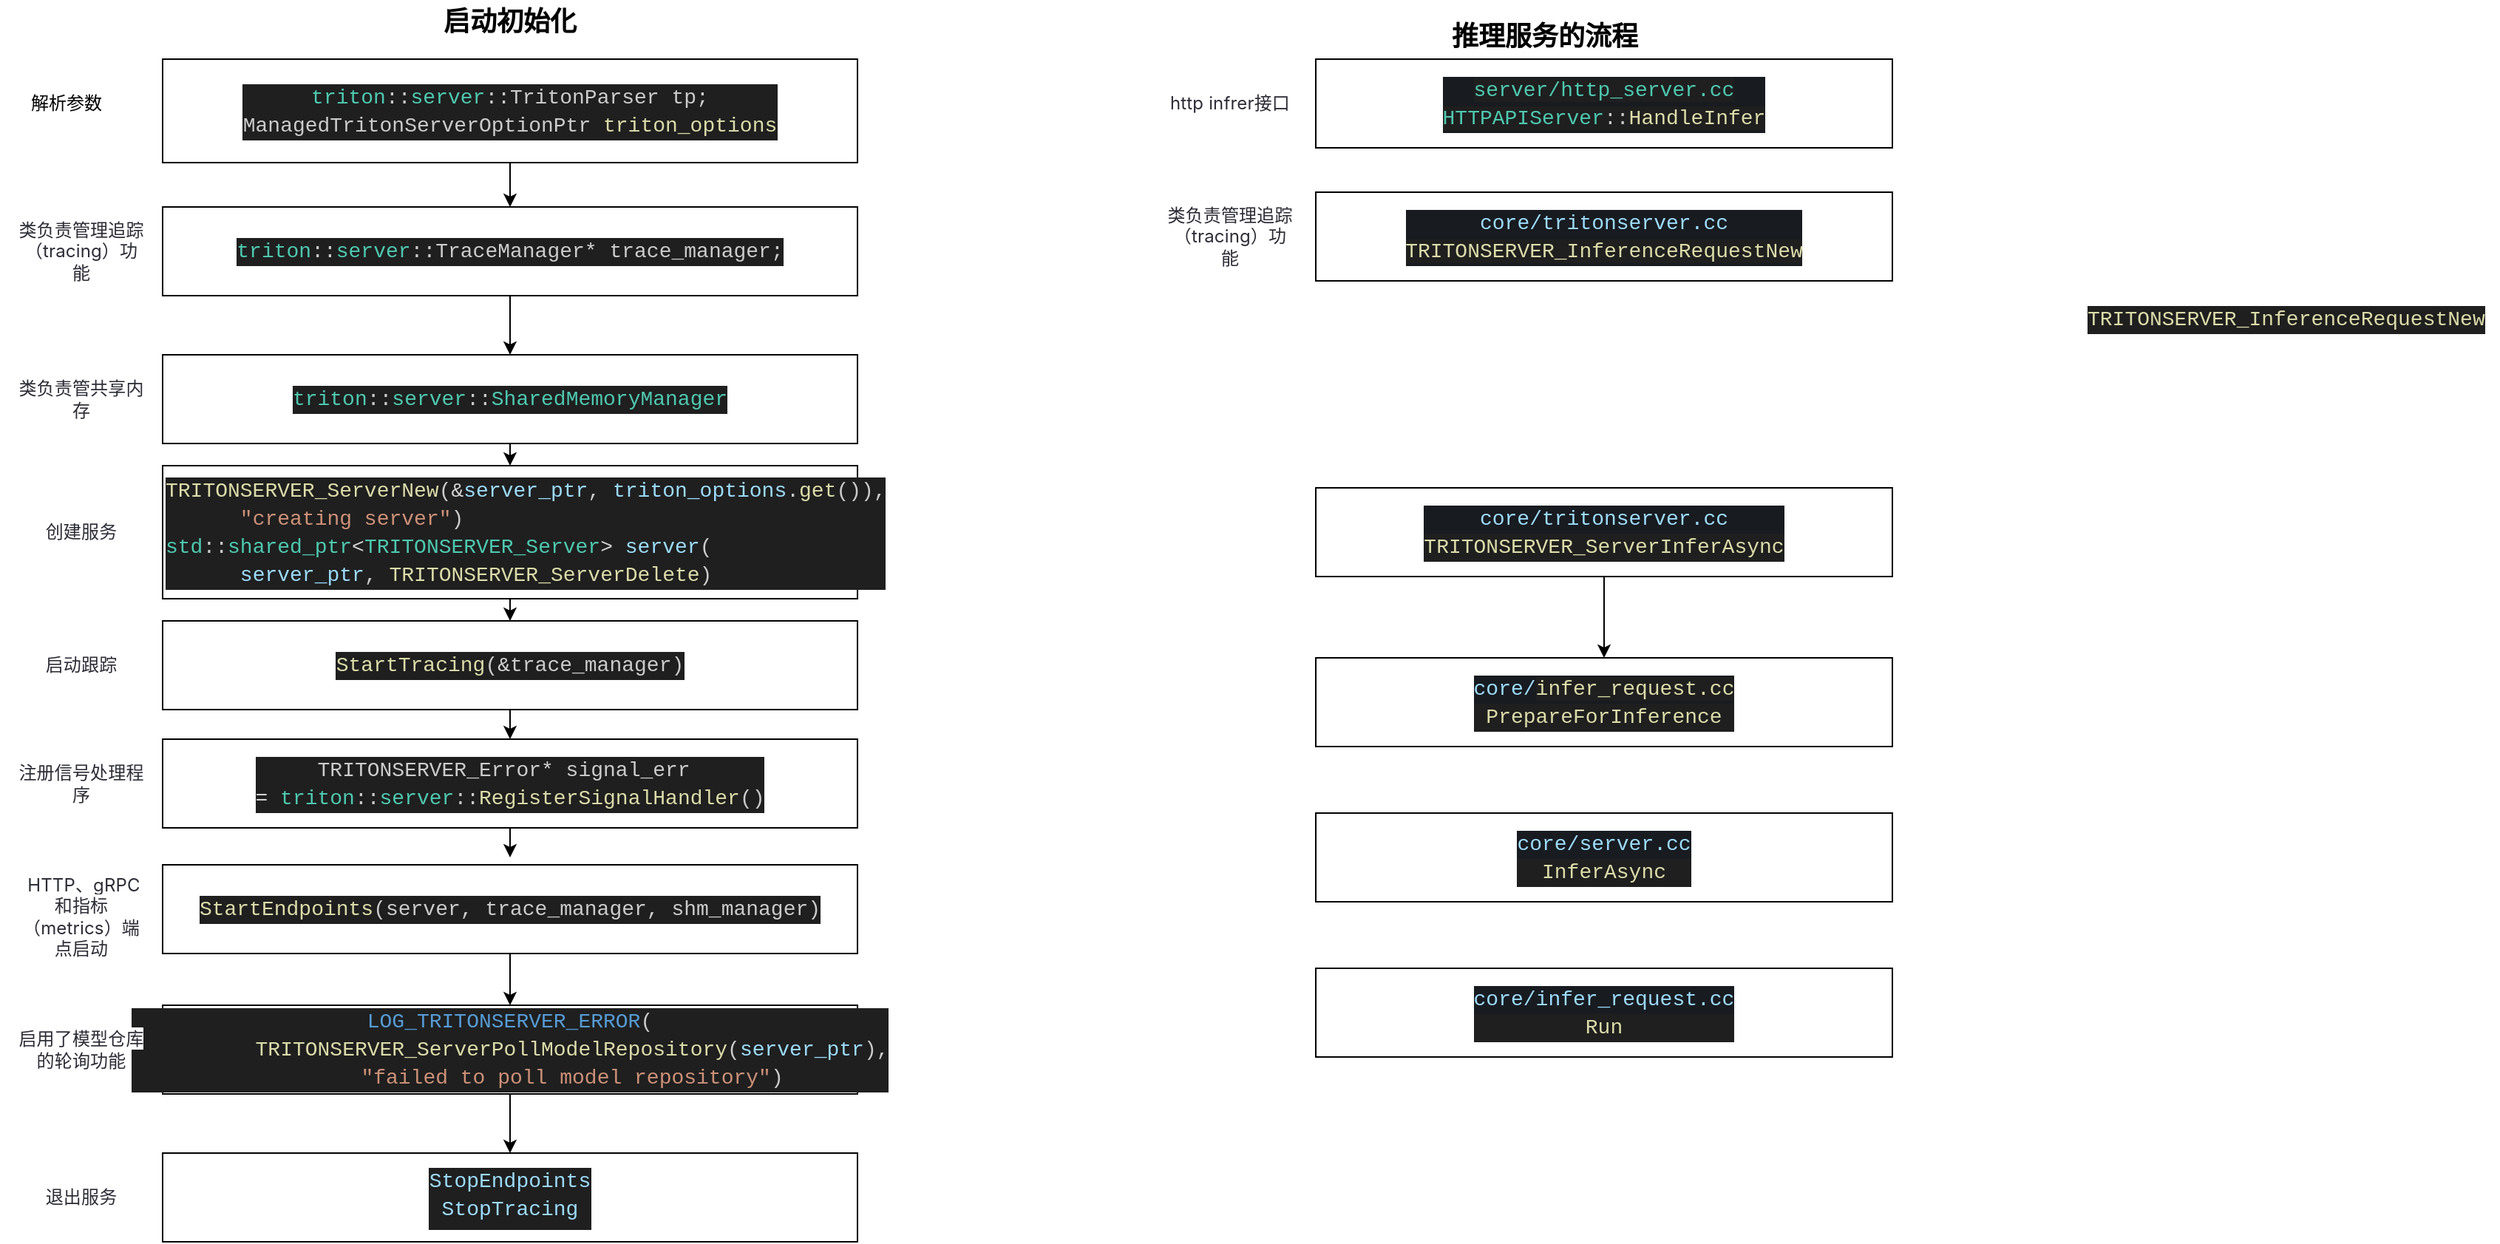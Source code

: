<mxfile version="26.0.4">
  <diagram name="第 1 页" id="kXPy8UkUp3mzWKm8MjfQ">
    <mxGraphModel dx="1434" dy="772" grid="1" gridSize="10" guides="1" tooltips="1" connect="1" arrows="1" fold="1" page="1" pageScale="1" pageWidth="827" pageHeight="1169" math="0" shadow="0">
      <root>
        <mxCell id="0" />
        <mxCell id="1" parent="0" />
        <mxCell id="fB2k_9zROjcW_b2BIm2G-21" style="edgeStyle=orthogonalEdgeStyle;rounded=0;orthogonalLoop=1;jettySize=auto;html=1;exitX=0.5;exitY=1;exitDx=0;exitDy=0;entryX=0.5;entryY=0;entryDx=0;entryDy=0;" parent="1" source="fB2k_9zROjcW_b2BIm2G-2" target="fB2k_9zROjcW_b2BIm2G-5" edge="1">
          <mxGeometry relative="1" as="geometry" />
        </mxCell>
        <mxCell id="fB2k_9zROjcW_b2BIm2G-2" value="&lt;div style=&quot;color: rgb(204, 204, 204); background-color: rgb(31, 31, 31); font-family: Consolas, &amp;quot;Courier New&amp;quot;, monospace; font-size: 14px; line-height: 19px; white-space: pre;&quot;&gt;&lt;span style=&quot;color: rgb(78, 201, 176);&quot;&gt;triton&lt;/span&gt;::&lt;span style=&quot;color: rgb(78, 201, 176);&quot;&gt;server&lt;/span&gt;::TritonParser tp;&lt;/div&gt;&lt;div style=&quot;color: rgb(204, 204, 204); background-color: rgb(31, 31, 31); font-family: Consolas, &amp;quot;Courier New&amp;quot;, monospace; font-size: 14px; line-height: 19px; white-space: pre;&quot;&gt;&lt;span style=&quot;background-color: light-dark(rgb(31, 31, 31), rgb(210, 210, 210)); color: light-dark(rgb(204, 204, 204), rgb(62, 62, 62));&quot;&gt;ManagedTritonServerOptionPtr &lt;/span&gt;&lt;span style=&quot;color: light-dark(rgb(220, 220, 170), rgb(54, 54, 11)); background-color: light-dark(rgb(31, 31, 31), rgb(210, 210, 210));&quot;&gt;triton_options&lt;/span&gt;&lt;/div&gt;" style="rounded=0;whiteSpace=wrap;html=1;" parent="1" vertex="1">
          <mxGeometry x="150" y="110" width="470" height="70" as="geometry" />
        </mxCell>
        <mxCell id="fB2k_9zROjcW_b2BIm2G-3" value="&lt;b&gt;&lt;font style=&quot;font-size: 18px;&quot;&gt;启动初始化&lt;/font&gt;&lt;/b&gt;" style="text;strokeColor=none;align=center;fillColor=none;html=1;verticalAlign=middle;whiteSpace=wrap;rounded=0;" parent="1" vertex="1">
          <mxGeometry x="335" y="70" width="100" height="30" as="geometry" />
        </mxCell>
        <mxCell id="fB2k_9zROjcW_b2BIm2G-4" value="解析参数" style="text;strokeColor=none;align=center;fillColor=none;html=1;verticalAlign=middle;whiteSpace=wrap;rounded=0;" parent="1" vertex="1">
          <mxGeometry x="40" y="125" width="90" height="30" as="geometry" />
        </mxCell>
        <mxCell id="fB2k_9zROjcW_b2BIm2G-22" style="edgeStyle=orthogonalEdgeStyle;rounded=0;orthogonalLoop=1;jettySize=auto;html=1;exitX=0.5;exitY=1;exitDx=0;exitDy=0;entryX=0.5;entryY=0;entryDx=0;entryDy=0;" parent="1" source="fB2k_9zROjcW_b2BIm2G-5" target="fB2k_9zROjcW_b2BIm2G-7" edge="1">
          <mxGeometry relative="1" as="geometry" />
        </mxCell>
        <mxCell id="fB2k_9zROjcW_b2BIm2G-5" value="&lt;div style=&quot;color: rgb(204, 204, 204); background-color: rgb(31, 31, 31); font-family: Consolas, &amp;quot;Courier New&amp;quot;, monospace; font-size: 14px; line-height: 19px; white-space: pre;&quot;&gt;&lt;div style=&quot;line-height: 19px;&quot;&gt;&lt;span style=&quot;color: #4ec9b0;&quot;&gt;triton&lt;/span&gt;::&lt;span style=&quot;color: #4ec9b0;&quot;&gt;server&lt;/span&gt;::TraceManager&lt;span style=&quot;color: #d4d4d4;&quot;&gt;*&lt;/span&gt; trace_manager;&lt;/div&gt;&lt;/div&gt;" style="rounded=0;whiteSpace=wrap;html=1;" parent="1" vertex="1">
          <mxGeometry x="150" y="210" width="470" height="60" as="geometry" />
        </mxCell>
        <mxCell id="fB2k_9zROjcW_b2BIm2G-6" value="&lt;span style=&quot;color: rgb(44, 44, 54); font-family: -apple-system, BlinkMacSystemFont, &amp;quot;Segoe UI&amp;quot;, &amp;quot;Noto Sans&amp;quot;, Helvetica, Arial, sans-serif, &amp;quot;Apple Color Emoji&amp;quot;, &amp;quot;Segoe UI Emoji&amp;quot;; letter-spacing: 0.08px; text-align: start; white-space-collapse: preserve; background-color: rgb(255, 255, 255);&quot;&gt;&lt;font style=&quot;font-size: 12px;&quot;&gt;类负责管理追踪（tracing）功能&lt;/font&gt;&lt;/span&gt;" style="text;strokeColor=none;align=center;fillColor=none;html=1;verticalAlign=middle;whiteSpace=wrap;rounded=0;" parent="1" vertex="1">
          <mxGeometry x="50" y="225" width="90" height="30" as="geometry" />
        </mxCell>
        <mxCell id="fB2k_9zROjcW_b2BIm2G-23" style="edgeStyle=orthogonalEdgeStyle;rounded=0;orthogonalLoop=1;jettySize=auto;html=1;exitX=0.5;exitY=1;exitDx=0;exitDy=0;entryX=0.5;entryY=0;entryDx=0;entryDy=0;" parent="1" source="fB2k_9zROjcW_b2BIm2G-7" target="fB2k_9zROjcW_b2BIm2G-9" edge="1">
          <mxGeometry relative="1" as="geometry" />
        </mxCell>
        <mxCell id="fB2k_9zROjcW_b2BIm2G-7" value="&lt;div style=&quot;color: rgb(204, 204, 204); background-color: rgb(31, 31, 31); font-family: Consolas, &amp;quot;Courier New&amp;quot;, monospace; font-size: 14px; line-height: 19px; white-space: pre;&quot;&gt;&lt;div style=&quot;line-height: 19px;&quot;&gt;&lt;div style=&quot;line-height: 19px;&quot;&gt;&lt;span style=&quot;color: #4ec9b0;&quot;&gt;triton&lt;/span&gt;::&lt;span style=&quot;color: #4ec9b0;&quot;&gt;server&lt;/span&gt;::&lt;span style=&quot;color: #4ec9b0;&quot;&gt;SharedMemoryManager&lt;/span&gt;&lt;/div&gt;&lt;/div&gt;&lt;/div&gt;" style="rounded=0;whiteSpace=wrap;html=1;" parent="1" vertex="1">
          <mxGeometry x="150" y="310" width="470" height="60" as="geometry" />
        </mxCell>
        <mxCell id="fB2k_9zROjcW_b2BIm2G-8" value="&lt;span style=&quot;color: rgb(44, 44, 54); font-family: -apple-system, BlinkMacSystemFont, &amp;quot;Segoe UI&amp;quot;, &amp;quot;Noto Sans&amp;quot;, Helvetica, Arial, sans-serif, &amp;quot;Apple Color Emoji&amp;quot;, &amp;quot;Segoe UI Emoji&amp;quot;; letter-spacing: 0.08px; text-align: start; white-space-collapse: preserve; background-color: rgb(255, 255, 255);&quot;&gt;&lt;font style=&quot;font-size: 12px;&quot;&gt;类负责管共享内存&lt;/font&gt;&lt;/span&gt;" style="text;strokeColor=none;align=center;fillColor=none;html=1;verticalAlign=middle;whiteSpace=wrap;rounded=0;" parent="1" vertex="1">
          <mxGeometry x="50" y="325" width="90" height="30" as="geometry" />
        </mxCell>
        <mxCell id="fB2k_9zROjcW_b2BIm2G-24" style="edgeStyle=orthogonalEdgeStyle;rounded=0;orthogonalLoop=1;jettySize=auto;html=1;exitX=0.5;exitY=1;exitDx=0;exitDy=0;entryX=0.5;entryY=0;entryDx=0;entryDy=0;" parent="1" source="fB2k_9zROjcW_b2BIm2G-9" target="fB2k_9zROjcW_b2BIm2G-11" edge="1">
          <mxGeometry relative="1" as="geometry" />
        </mxCell>
        <mxCell id="fB2k_9zROjcW_b2BIm2G-9" value="&lt;div style=&quot;color: rgb(204, 204, 204); background-color: rgb(31, 31, 31); font-family: Consolas, &amp;quot;Courier New&amp;quot;, monospace; font-size: 14px; line-height: 19px; white-space: pre;&quot;&gt;&lt;div style=&quot;line-height: 19px;&quot;&gt;&lt;div style=&quot;line-height: 19px;&quot;&gt;&lt;div style=&quot;line-height: 19px;&quot;&gt;&lt;div&gt;&lt;span style=&quot;color: rgb(220, 220, 170);&quot;&gt;TRITONSERVER_ServerNew&lt;/span&gt;(&lt;span style=&quot;color: rgb(212, 212, 212);&quot;&gt;&amp;amp;&lt;/span&gt;&lt;span style=&quot;color: rgb(156, 220, 254);&quot;&gt;server_ptr&lt;/span&gt;, &lt;span style=&quot;color: rgb(156, 220, 254);&quot;&gt;triton_options&lt;/span&gt;.&lt;span style=&quot;color: rgb(220, 220, 170);&quot;&gt;get&lt;/span&gt;()),&lt;/div&gt;&lt;div&gt;&amp;nbsp; &amp;nbsp; &amp;nbsp; &lt;span style=&quot;color: rgb(206, 145, 120);&quot;&gt;&quot;creating server&quot;&lt;/span&gt;)&lt;/div&gt;&lt;div&gt;&lt;span style=&quot;background-color: light-dark(rgb(31, 31, 31), rgb(210, 210, 210)); color: rgb(78, 201, 176);&quot;&gt;std&lt;/span&gt;&lt;span style=&quot;background-color: light-dark(rgb(31, 31, 31), rgb(210, 210, 210)); color: light-dark(rgb(204, 204, 204), rgb(62, 62, 62));&quot;&gt;::&lt;/span&gt;&lt;span style=&quot;background-color: light-dark(rgb(31, 31, 31), rgb(210, 210, 210)); color: rgb(78, 201, 176);&quot;&gt;shared_ptr&lt;/span&gt;&lt;span style=&quot;background-color: light-dark(rgb(31, 31, 31), rgb(210, 210, 210)); color: rgb(212, 212, 212);&quot;&gt;&amp;lt;&lt;/span&gt;&lt;span style=&quot;background-color: light-dark(rgb(31, 31, 31), rgb(210, 210, 210)); color: rgb(78, 201, 176);&quot;&gt;TRITONSERVER_Server&lt;/span&gt;&lt;span style=&quot;background-color: light-dark(rgb(31, 31, 31), rgb(210, 210, 210)); color: rgb(212, 212, 212);&quot;&gt;&amp;gt;&lt;/span&gt;&lt;span style=&quot;background-color: light-dark(rgb(31, 31, 31), rgb(210, 210, 210)); color: light-dark(rgb(204, 204, 204), rgb(62, 62, 62));&quot;&gt; &lt;/span&gt;&lt;span style=&quot;background-color: light-dark(rgb(31, 31, 31), rgb(210, 210, 210)); color: rgb(156, 220, 254);&quot;&gt;server&lt;/span&gt;&lt;span style=&quot;background-color: light-dark(rgb(31, 31, 31), rgb(210, 210, 210)); color: light-dark(rgb(204, 204, 204), rgb(62, 62, 62));&quot;&gt;(&lt;/span&gt;&lt;/div&gt;&lt;div&gt;&lt;div&gt;&amp;nbsp; &amp;nbsp; &amp;nbsp; &lt;span style=&quot;color: rgb(156, 220, 254);&quot;&gt;server_ptr&lt;/span&gt;, &lt;span style=&quot;color: rgb(220, 220, 170);&quot;&gt;TRITONSERVER_ServerDelete&lt;/span&gt;)&lt;/div&gt;&lt;/div&gt;&lt;/div&gt;&lt;/div&gt;&lt;/div&gt;&lt;/div&gt;" style="rounded=0;whiteSpace=wrap;html=1;align=left;" parent="1" vertex="1">
          <mxGeometry x="150" y="385" width="470" height="90" as="geometry" />
        </mxCell>
        <mxCell id="fB2k_9zROjcW_b2BIm2G-10" value="&lt;span style=&quot;color: rgb(44, 44, 54); font-family: -apple-system, BlinkMacSystemFont, &amp;quot;Segoe UI&amp;quot;, &amp;quot;Noto Sans&amp;quot;, Helvetica, Arial, sans-serif, &amp;quot;Apple Color Emoji&amp;quot;, &amp;quot;Segoe UI Emoji&amp;quot;; letter-spacing: 0.08px; text-align: start; white-space-collapse: preserve; background-color: rgb(255, 255, 255);&quot;&gt;&lt;font style=&quot;font-size: 12px;&quot;&gt;创建服务&lt;/font&gt;&lt;/span&gt;" style="text;strokeColor=none;align=center;fillColor=none;html=1;verticalAlign=middle;whiteSpace=wrap;rounded=0;" parent="1" vertex="1">
          <mxGeometry x="50" y="415" width="90" height="30" as="geometry" />
        </mxCell>
        <mxCell id="fB2k_9zROjcW_b2BIm2G-25" style="edgeStyle=orthogonalEdgeStyle;rounded=0;orthogonalLoop=1;jettySize=auto;html=1;exitX=0.5;exitY=1;exitDx=0;exitDy=0;entryX=0.5;entryY=0;entryDx=0;entryDy=0;" parent="1" source="fB2k_9zROjcW_b2BIm2G-11" target="fB2k_9zROjcW_b2BIm2G-13" edge="1">
          <mxGeometry relative="1" as="geometry" />
        </mxCell>
        <mxCell id="fB2k_9zROjcW_b2BIm2G-11" value="&lt;div style=&quot;color: rgb(204, 204, 204); background-color: rgb(31, 31, 31); font-family: Consolas, &amp;quot;Courier New&amp;quot;, monospace; font-size: 14px; line-height: 19px; white-space: pre;&quot;&gt;&lt;div style=&quot;line-height: 19px;&quot;&gt;&lt;div style=&quot;line-height: 19px;&quot;&gt;&lt;div style=&quot;line-height: 19px;&quot;&gt;&lt;div style=&quot;line-height: 19px;&quot;&gt;&lt;div style=&quot;line-height: 19px;&quot;&gt;&lt;span style=&quot;color: #dcdcaa;&quot;&gt;StartTracing&lt;/span&gt;(&lt;span style=&quot;color: #d4d4d4;&quot;&gt;&amp;amp;&lt;/span&gt;trace_manager)&lt;/div&gt;&lt;/div&gt;&lt;/div&gt;&lt;/div&gt;&lt;/div&gt;&lt;/div&gt;" style="rounded=0;whiteSpace=wrap;html=1;" parent="1" vertex="1">
          <mxGeometry x="150" y="490" width="470" height="60" as="geometry" />
        </mxCell>
        <mxCell id="fB2k_9zROjcW_b2BIm2G-12" value="&lt;span style=&quot;color: rgb(44, 44, 54); font-family: -apple-system, BlinkMacSystemFont, &amp;quot;Segoe UI&amp;quot;, &amp;quot;Noto Sans&amp;quot;, Helvetica, Arial, sans-serif, &amp;quot;Apple Color Emoji&amp;quot;, &amp;quot;Segoe UI Emoji&amp;quot;; letter-spacing: 0.08px; text-align: start; white-space-collapse: preserve; background-color: rgb(255, 255, 255);&quot;&gt;&lt;font style=&quot;font-size: 12px;&quot;&gt;启动跟踪&lt;/font&gt;&lt;/span&gt;" style="text;strokeColor=none;align=center;fillColor=none;html=1;verticalAlign=middle;whiteSpace=wrap;rounded=0;" parent="1" vertex="1">
          <mxGeometry x="50" y="505" width="90" height="30" as="geometry" />
        </mxCell>
        <mxCell id="fB2k_9zROjcW_b2BIm2G-26" style="edgeStyle=orthogonalEdgeStyle;rounded=0;orthogonalLoop=1;jettySize=auto;html=1;exitX=0.5;exitY=1;exitDx=0;exitDy=0;" parent="1" source="fB2k_9zROjcW_b2BIm2G-13" edge="1">
          <mxGeometry relative="1" as="geometry">
            <mxPoint x="385" y="650" as="targetPoint" />
          </mxGeometry>
        </mxCell>
        <mxCell id="fB2k_9zROjcW_b2BIm2G-13" value="&lt;div style=&quot;color: rgb(204, 204, 204); background-color: rgb(31, 31, 31); font-family: Consolas, &amp;quot;Courier New&amp;quot;, monospace; font-size: 14px; line-height: 19px; white-space: pre;&quot;&gt;&lt;div style=&quot;line-height: 19px;&quot;&gt;&lt;div style=&quot;line-height: 19px;&quot;&gt;&lt;div style=&quot;line-height: 19px;&quot;&gt;&lt;div style=&quot;line-height: 19px;&quot;&gt;&lt;div style=&quot;line-height: 19px;&quot;&gt;&lt;div style=&quot;line-height: 19px;&quot;&gt;TRITONSERVER_Error&lt;span style=&quot;color: rgb(212, 212, 212);&quot;&gt;*&lt;/span&gt; signal_err &lt;/div&gt;&lt;div style=&quot;line-height: 19px;&quot;&gt;&lt;span style=&quot;color: rgb(212, 212, 212);&quot;&gt;=&lt;/span&gt; &lt;span style=&quot;color: rgb(78, 201, 176);&quot;&gt;triton&lt;/span&gt;::&lt;span style=&quot;color: rgb(78, 201, 176);&quot;&gt;server&lt;/span&gt;::&lt;span style=&quot;color: rgb(220, 220, 170);&quot;&gt;RegisterSignalHandler&lt;/span&gt;()&lt;/div&gt;&lt;/div&gt;&lt;/div&gt;&lt;/div&gt;&lt;/div&gt;&lt;/div&gt;&lt;/div&gt;" style="rounded=0;whiteSpace=wrap;html=1;" parent="1" vertex="1">
          <mxGeometry x="150" y="570" width="470" height="60" as="geometry" />
        </mxCell>
        <mxCell id="fB2k_9zROjcW_b2BIm2G-14" value="&lt;span style=&quot;color: rgb(44, 44, 54); font-family: -apple-system, BlinkMacSystemFont, &amp;quot;Segoe UI&amp;quot;, &amp;quot;Noto Sans&amp;quot;, Helvetica, Arial, sans-serif, &amp;quot;Apple Color Emoji&amp;quot;, &amp;quot;Segoe UI Emoji&amp;quot;; letter-spacing: 0.08px; text-align: start; white-space-collapse: preserve; background-color: rgb(255, 255, 255);&quot;&gt;&lt;font style=&quot;font-size: 12px;&quot;&gt;注册信号处理程序&lt;/font&gt;&lt;/span&gt;" style="text;strokeColor=none;align=center;fillColor=none;html=1;verticalAlign=middle;whiteSpace=wrap;rounded=0;" parent="1" vertex="1">
          <mxGeometry x="50" y="585" width="90" height="30" as="geometry" />
        </mxCell>
        <mxCell id="fB2k_9zROjcW_b2BIm2G-15" value="&lt;span style=&quot;color: rgb(44, 44, 54); font-family: -apple-system, BlinkMacSystemFont, &amp;quot;Segoe UI&amp;quot;, &amp;quot;Noto Sans&amp;quot;, Helvetica, Arial, sans-serif, &amp;quot;Apple Color Emoji&amp;quot;, &amp;quot;Segoe UI Emoji&amp;quot;; letter-spacing: 0.08px; text-align: start; white-space-collapse: preserve; background-color: rgb(255, 255, 255);&quot;&gt;&lt;font style=&quot;font-size: 12px;&quot;&gt; HTTP、gRPC 和指标（metrics）端点启动&lt;/font&gt;&lt;/span&gt;" style="text;strokeColor=none;align=center;fillColor=none;html=1;verticalAlign=middle;whiteSpace=wrap;rounded=0;" parent="1" vertex="1">
          <mxGeometry x="50" y="665" width="90" height="50" as="geometry" />
        </mxCell>
        <mxCell id="fB2k_9zROjcW_b2BIm2G-27" style="edgeStyle=orthogonalEdgeStyle;rounded=0;orthogonalLoop=1;jettySize=auto;html=1;exitX=0.5;exitY=1;exitDx=0;exitDy=0;entryX=0.5;entryY=0;entryDx=0;entryDy=0;" parent="1" source="fB2k_9zROjcW_b2BIm2G-16" target="fB2k_9zROjcW_b2BIm2G-17" edge="1">
          <mxGeometry relative="1" as="geometry" />
        </mxCell>
        <mxCell id="fB2k_9zROjcW_b2BIm2G-16" value="&lt;div style=&quot;color: rgb(204, 204, 204); background-color: rgb(31, 31, 31); font-family: Consolas, &amp;quot;Courier New&amp;quot;, monospace; font-size: 14px; line-height: 19px; white-space: pre;&quot;&gt;&lt;div style=&quot;line-height: 19px;&quot;&gt;&lt;div style=&quot;line-height: 19px;&quot;&gt;&lt;div style=&quot;line-height: 19px;&quot;&gt;&lt;div style=&quot;line-height: 19px;&quot;&gt;&lt;div style=&quot;line-height: 19px;&quot;&gt;&lt;div style=&quot;line-height: 19px;&quot;&gt;&lt;div style=&quot;line-height: 19px;&quot;&gt;&lt;span style=&quot;color: #dcdcaa;&quot;&gt;StartEndpoints&lt;/span&gt;(server, trace_manager, shm_manager)&lt;/div&gt;&lt;/div&gt;&lt;/div&gt;&lt;/div&gt;&lt;/div&gt;&lt;/div&gt;&lt;/div&gt;&lt;/div&gt;" style="rounded=0;whiteSpace=wrap;html=1;" parent="1" vertex="1">
          <mxGeometry x="150" y="655" width="470" height="60" as="geometry" />
        </mxCell>
        <mxCell id="Q3X0KYxe7vj4OwjdWIuu-1" style="edgeStyle=orthogonalEdgeStyle;rounded=0;orthogonalLoop=1;jettySize=auto;html=1;exitX=0.5;exitY=1;exitDx=0;exitDy=0;entryX=0.5;entryY=0;entryDx=0;entryDy=0;" edge="1" parent="1" source="fB2k_9zROjcW_b2BIm2G-17" target="fB2k_9zROjcW_b2BIm2G-19">
          <mxGeometry relative="1" as="geometry" />
        </mxCell>
        <mxCell id="fB2k_9zROjcW_b2BIm2G-17" value="&lt;div style=&quot;color: rgb(204, 204, 204); background-color: rgb(31, 31, 31); font-family: Consolas, &amp;quot;Courier New&amp;quot;, monospace; font-size: 14px; line-height: 19px; white-space: pre;&quot;&gt;&lt;div style=&quot;line-height: 19px;&quot;&gt;&lt;div style=&quot;line-height: 19px;&quot;&gt;&lt;div style=&quot;line-height: 19px;&quot;&gt;&lt;div style=&quot;line-height: 19px;&quot;&gt;&lt;div style=&quot;line-height: 19px;&quot;&gt;&lt;div style=&quot;line-height: 19px;&quot;&gt;&lt;div style=&quot;line-height: 19px;&quot;&gt;&lt;div style=&quot;line-height: 19px;&quot;&gt;&lt;div&gt;&lt;span style=&quot;color: #569cd6;&quot;&gt;LOG_TRITONSERVER_ERROR&lt;/span&gt;(&lt;/div&gt;&lt;div&gt;&amp;nbsp; &amp;nbsp; &amp;nbsp; &amp;nbsp; &amp;nbsp; &lt;span style=&quot;color: #dcdcaa;&quot;&gt;TRITONSERVER_ServerPollModelRepository&lt;/span&gt;(&lt;span style=&quot;color: #9cdcfe;&quot;&gt;server_ptr&lt;/span&gt;),&lt;/div&gt;&lt;div&gt;&amp;nbsp; &amp;nbsp; &amp;nbsp; &amp;nbsp; &amp;nbsp; &lt;span style=&quot;color: #ce9178;&quot;&gt;&quot;failed to poll model repository&quot;&lt;/span&gt;)&lt;/div&gt;&lt;/div&gt;&lt;/div&gt;&lt;/div&gt;&lt;/div&gt;&lt;/div&gt;&lt;/div&gt;&lt;/div&gt;&lt;/div&gt;&lt;/div&gt;" style="rounded=0;whiteSpace=wrap;html=1;" parent="1" vertex="1">
          <mxGeometry x="150" y="750" width="470" height="60" as="geometry" />
        </mxCell>
        <mxCell id="fB2k_9zROjcW_b2BIm2G-18" value="&lt;span style=&quot;color: rgb(44, 44, 54); font-family: -apple-system, BlinkMacSystemFont, &amp;quot;Segoe UI&amp;quot;, &amp;quot;Noto Sans&amp;quot;, Helvetica, Arial, sans-serif, &amp;quot;Apple Color Emoji&amp;quot;, &amp;quot;Segoe UI Emoji&amp;quot;; letter-spacing: 0.08px; text-align: left; background-color: rgb(255, 255, 255);&quot;&gt;&lt;font style=&quot;font-size: 12px;&quot;&gt;启用了模型仓库的轮询功能&lt;/font&gt;&lt;/span&gt;" style="text;strokeColor=none;align=center;fillColor=none;html=1;verticalAlign=middle;whiteSpace=wrap;rounded=0;" parent="1" vertex="1">
          <mxGeometry x="50" y="755" width="90" height="50" as="geometry" />
        </mxCell>
        <mxCell id="fB2k_9zROjcW_b2BIm2G-19" value="&lt;div style=&quot;color: rgb(204, 204, 204); background-color: rgb(31, 31, 31); font-family: Consolas, &amp;quot;Courier New&amp;quot;, monospace; font-size: 14px; line-height: 19px; white-space: pre;&quot;&gt;&lt;div style=&quot;line-height: 19px;&quot;&gt;&lt;div style=&quot;line-height: 19px;&quot;&gt;&lt;div style=&quot;line-height: 19px;&quot;&gt;&lt;div style=&quot;line-height: 19px;&quot;&gt;&lt;div style=&quot;line-height: 19px;&quot;&gt;&lt;div style=&quot;line-height: 19px;&quot;&gt;&lt;div style=&quot;line-height: 19px;&quot;&gt;&lt;div style=&quot;line-height: 19px;&quot;&gt;&lt;div style=&quot;line-height: 19px;&quot;&gt;&lt;span style=&quot;color: rgb(156, 220, 254);&quot;&gt;StopEndpoints&lt;/span&gt;&lt;/div&gt;&lt;div style=&quot;line-height: 19px;&quot;&gt;&lt;span style=&quot;color: rgb(156, 220, 254);&quot;&gt;&lt;span style=&quot;background-color: light-dark(rgb(31, 31, 31), rgb(210, 210, 210));&quot;&gt;StopTracing&lt;/span&gt;&lt;span style=&quot;color: rgba(0, 0, 0, 0); font-family: monospace; font-size: 0px; text-align: start; white-space-collapse: collapse; background-color: rgb(251, 251, 251);&quot;&gt;%3CmxGraphModel%3E%3Croot%3E%3CmxCell%20id%3D%220%22%2F%3E%3CmxCell%20id%3D%221%22%20parent%3D%220%22%2F%3E%3CmxCell%20id%3D%222%22%20value%3D%22%26lt%3Bspan%20style%3D%26quot%3Bcolor%3A%20rgb(44%2C%2044%2C%2054)%3B%20font-family%3A%20-apple-system%2C%20BlinkMacSystemFont%2C%20%26amp%3Bquot%3BSegoe%20UI%26amp%3Bquot%3B%2C%20%26amp%3Bquot%3BNoto%20Sans%26amp%3Bquot%3B%2C%20Helvetica%2C%20Arial%2C%20sans-serif%2C%20%26amp%3Bquot%3BApple%20Color%20Emoji%26amp%3Bquot%3B%2C%20%26amp%3Bquot%3BSegoe%20UI%20Emoji%26amp%3Bquot%3B%3B%20letter-spacing%3A%200.08px%3B%20text-align%3A%20left%3B%20background-color%3A%20rgb(255%2C%20255%2C%20255)%3B%26quot%3B%26gt%3B%26lt%3Bfont%20style%3D%26quot%3Bfont-size%3A%2012px%3B%26quot%3B%26gt%3B%E5%90%AF%E7%94%A8%E4%BA%86%E6%A8%A1%E5%9E%8B%E4%BB%93%E5%BA%93%E7%9A%84%E8%BD%AE%E8%AF%A2%E5%8A%9F%E8%83%BD%26lt%3B%2Ffont%26gt%3B%26lt%3B%2Fspan%26gt%3B%22%20style%3D%22text%3BstrokeColor%3Dnone%3Balign%3Dcenter%3BfillColor%3Dnone%3Bhtml%3D1%3BverticalAlign%3Dmiddle%3BwhiteSpace%3Dwrap%3Brounded%3D0%3B%22%20vertex%3D%221%22%20parent%3D%221%22%3E%3CmxGeometry%20x%3D%2250%22%20y%3D%22755%22%20width%3D%2290%22%20height%3D%2250%22%20as%3D%22geometry%22%2F%3E%3C%2FmxCell%3E%3C%2Froot%3E%3C%2FmxGraphModel%3E&lt;/span&gt;&lt;/span&gt;&lt;/div&gt;&lt;/div&gt;&lt;/div&gt;&lt;/div&gt;&lt;/div&gt;&lt;/div&gt;&lt;/div&gt;&lt;/div&gt;&lt;/div&gt;&lt;/div&gt;" style="rounded=0;whiteSpace=wrap;html=1;" parent="1" vertex="1">
          <mxGeometry x="150" y="850" width="470" height="60" as="geometry" />
        </mxCell>
        <mxCell id="fB2k_9zROjcW_b2BIm2G-20" value="&lt;span style=&quot;color: rgb(44, 44, 54); font-family: -apple-system, BlinkMacSystemFont, &amp;quot;Segoe UI&amp;quot;, &amp;quot;Noto Sans&amp;quot;, Helvetica, Arial, sans-serif, &amp;quot;Apple Color Emoji&amp;quot;, &amp;quot;Segoe UI Emoji&amp;quot;; letter-spacing: 0.08px; text-align: left; background-color: rgb(255, 255, 255);&quot;&gt;&lt;font style=&quot;font-size: 12px;&quot;&gt;退出服务&lt;/font&gt;&lt;/span&gt;" style="text;strokeColor=none;align=center;fillColor=none;html=1;verticalAlign=middle;whiteSpace=wrap;rounded=0;" parent="1" vertex="1">
          <mxGeometry x="50" y="855" width="90" height="50" as="geometry" />
        </mxCell>
        <mxCell id="Q3X0KYxe7vj4OwjdWIuu-10" value="&lt;div style=&quot;color: rgb(204, 204, 204); background-color: rgb(24, 27, 32); font-family: Consolas, &amp;quot;Courier New&amp;quot;, monospace; font-weight: normal; font-size: 14px; line-height: 19px; white-space: pre;&quot;&gt;&lt;div&gt;&lt;br&gt;&lt;/div&gt;&lt;/div&gt;" style="text;whiteSpace=wrap;html=1;" vertex="1" parent="1">
          <mxGeometry x="790" y="545" width="310" height="80" as="geometry" />
        </mxCell>
        <mxCell id="Q3X0KYxe7vj4OwjdWIuu-19" value="&lt;span style=&quot;font-size: 18px;&quot;&gt;&lt;b&gt;推理服务的流程&lt;/b&gt;&lt;/span&gt;" style="text;strokeColor=none;align=center;fillColor=none;html=1;verticalAlign=middle;whiteSpace=wrap;rounded=0;" vertex="1" parent="1">
          <mxGeometry x="1015" y="80" width="140" height="30" as="geometry" />
        </mxCell>
        <mxCell id="Q3X0KYxe7vj4OwjdWIuu-30" style="edgeStyle=orthogonalEdgeStyle;rounded=0;orthogonalLoop=1;jettySize=auto;html=1;exitX=0.5;exitY=1;exitDx=0;exitDy=0;" edge="1" parent="1" source="Q3X0KYxe7vj4OwjdWIuu-21" target="Q3X0KYxe7vj4OwjdWIuu-29">
          <mxGeometry relative="1" as="geometry" />
        </mxCell>
        <mxCell id="Q3X0KYxe7vj4OwjdWIuu-21" value="&lt;div style=&quot;color: rgb(204, 204, 204); background-color: rgb(31, 31, 31); font-family: Consolas, &amp;quot;Courier New&amp;quot;, monospace; font-size: 14px; line-height: 19px; white-space: pre;&quot;&gt;&lt;div style=&quot;background-color: rgb(24, 27, 32); line-height: 19px;&quot;&gt;&lt;span style=&quot;color: rgb(156, 220, 254);&quot;&gt;core/tritonserver.cc&lt;/span&gt;&lt;/div&gt;&lt;div style=&quot;background-color: rgb(24, 27, 32); line-height: 19px;&quot;&gt;&lt;div style=&quot;background-color: rgb(31, 31, 31); line-height: 19px;&quot;&gt;&lt;span style=&quot;color: #dcdcaa;&quot;&gt;TRITONSERVER_ServerInferAsync&lt;/span&gt;&lt;/div&gt;&lt;/div&gt;&lt;/div&gt;" style="rounded=0;whiteSpace=wrap;html=1;" vertex="1" parent="1">
          <mxGeometry x="930" y="400" width="390" height="60" as="geometry" />
        </mxCell>
        <mxCell id="Q3X0KYxe7vj4OwjdWIuu-22" value="&lt;div style=&quot;color: rgb(204, 204, 204); background-color: rgb(31, 31, 31); font-family: Consolas, &amp;quot;Courier New&amp;quot;, monospace; font-size: 14px; line-height: 19px; white-space: pre;&quot;&gt;&lt;div style=&quot;background-color: rgb(24, 27, 32); line-height: 19px;&quot;&gt;&lt;span style=&quot;background-color: light-dark(rgb(31, 31, 31), rgb(210, 210, 210)); color: rgb(78, 201, 176);&quot;&gt;server/http_server.cc&lt;/span&gt;&lt;/div&gt;&lt;div style=&quot;background-color: rgb(24, 27, 32); line-height: 19px;&quot;&gt;&lt;span style=&quot;background-color: light-dark(rgb(31, 31, 31), rgb(210, 210, 210)); color: rgb(78, 201, 176);&quot;&gt;HTTPAPIServer&lt;/span&gt;&lt;span style=&quot;color: light-dark(rgb(204, 204, 204), rgb(62, 62, 62)); background-color: light-dark(rgb(31, 31, 31), rgb(210, 210, 210));&quot;&gt;::&lt;/span&gt;&lt;span style=&quot;background-color: light-dark(rgb(31, 31, 31), rgb(210, 210, 210)); color: rgb(220, 220, 170);&quot;&gt;HandleInfer&lt;/span&gt;&lt;/div&gt;&lt;/div&gt;" style="rounded=0;whiteSpace=wrap;html=1;" vertex="1" parent="1">
          <mxGeometry x="930" y="110" width="390" height="60" as="geometry" />
        </mxCell>
        <mxCell id="Q3X0KYxe7vj4OwjdWIuu-24" value="&lt;div style=&quot;color: rgb(204, 204, 204); background-color: rgb(31, 31, 31); font-family: Consolas, &amp;quot;Courier New&amp;quot;, monospace; font-size: 14px; line-height: 19px; white-space: pre;&quot;&gt;&lt;div style=&quot;background-color: rgb(24, 27, 32); line-height: 19px;&quot;&gt;&lt;span style=&quot;color: rgb(156, 220, 254);&quot;&gt;core/server.cc&lt;/span&gt;&lt;/div&gt;&lt;div style=&quot;background-color: rgb(24, 27, 32); line-height: 19px;&quot;&gt;&lt;div style=&quot;background-color: rgb(31, 31, 31); line-height: 19px;&quot;&gt;&lt;div style=&quot;line-height: 19px;&quot;&gt;&lt;span style=&quot;color: #dcdcaa;&quot;&gt;InferAsync&lt;/span&gt;&lt;/div&gt;&lt;/div&gt;&lt;/div&gt;&lt;/div&gt;" style="rounded=0;whiteSpace=wrap;html=1;" vertex="1" parent="1">
          <mxGeometry x="930" y="620" width="390" height="60" as="geometry" />
        </mxCell>
        <mxCell id="Q3X0KYxe7vj4OwjdWIuu-26" value="&lt;div style=&quot;color: rgb(204, 204, 204); background-color: rgb(31, 31, 31); font-family: Consolas, &amp;quot;Courier New&amp;quot;, monospace; font-size: 14px; line-height: 19px; white-space: pre;&quot;&gt;&lt;div style=&quot;background-color: rgb(24, 27, 32); line-height: 19px;&quot;&gt;&lt;span style=&quot;color: rgb(156, 220, 254);&quot;&gt;core/infer_request.cc&lt;/span&gt;&lt;/div&gt;&lt;div style=&quot;background-color: rgb(24, 27, 32); line-height: 19px;&quot;&gt;&lt;div style=&quot;background-color: rgb(31, 31, 31); line-height: 19px;&quot;&gt;&lt;div style=&quot;line-height: 19px;&quot;&gt;&lt;div style=&quot;line-height: 19px;&quot;&gt;&lt;span style=&quot;color: #dcdcaa;&quot;&gt;Run&lt;/span&gt;&lt;/div&gt;&lt;/div&gt;&lt;/div&gt;&lt;/div&gt;&lt;/div&gt;" style="rounded=0;whiteSpace=wrap;html=1;" vertex="1" parent="1">
          <mxGeometry x="930" y="725" width="390" height="60" as="geometry" />
        </mxCell>
        <mxCell id="Q3X0KYxe7vj4OwjdWIuu-29" value="&lt;div style=&quot;background-color: rgb(31, 31, 31); line-height: 19px; color: rgb(204, 204, 204);&quot;&gt;&lt;div style=&quot;color: light-dark(rgb(204, 204, 204), rgb(62, 62, 62)); font-family: Consolas, &amp;quot;Courier New&amp;quot;, monospace; font-size: 14px; white-space: pre; background-color: rgb(24, 27, 32); line-height: 19px;&quot;&gt;&lt;span style=&quot;color: rgb(156, 220, 254);&quot;&gt;core/&lt;/span&gt;&lt;span style=&quot;color: light-dark(rgb(220, 220, 170), rgb(54, 54, 11)); background-color: light-dark(rgb(31, 31, 31), rgb(210, 210, 210));&quot;&gt;infer_request.cc&lt;/span&gt;&lt;/div&gt;&lt;div style=&quot;color: light-dark(rgb(204, 204, 204), rgb(62, 62, 62)); font-family: Consolas, &amp;quot;Courier New&amp;quot;, monospace; font-size: 14px; white-space: pre; background-color: rgb(24, 27, 32); line-height: 19px;&quot;&gt;&lt;div style=&quot;background-color: rgb(31, 31, 31); line-height: 19px;&quot;&gt;&lt;span style=&quot;color: #dcdcaa;&quot;&gt;PrepareForInference&lt;/span&gt;&lt;/div&gt;&lt;/div&gt;&lt;/div&gt;" style="rounded=0;whiteSpace=wrap;html=1;" vertex="1" parent="1">
          <mxGeometry x="930" y="515" width="390" height="60" as="geometry" />
        </mxCell>
        <mxCell id="Q3X0KYxe7vj4OwjdWIuu-31" value="&lt;div style=&quot;color: #cccccc;background-color: #1f1f1f;font-family: Consolas, &#39;Courier New&#39;, monospace;font-weight: normal;font-size: 14px;line-height: 19px;white-space: pre;&quot;&gt;&lt;div&gt;&lt;span style=&quot;color: #dcdcaa;&quot;&gt;TRITONSERVER_InferenceRequestNew&lt;/span&gt;&lt;/div&gt;&lt;/div&gt;" style="text;whiteSpace=wrap;html=1;" vertex="1" parent="1">
          <mxGeometry x="1450" y="270" width="280" height="40" as="geometry" />
        </mxCell>
        <mxCell id="Q3X0KYxe7vj4OwjdWIuu-32" value="&lt;div style=&quot;color: rgb(204, 204, 204); background-color: rgb(31, 31, 31); font-family: Consolas, &amp;quot;Courier New&amp;quot;, monospace; font-size: 14px; line-height: 19px; white-space: pre;&quot;&gt;&lt;div style=&quot;background-color: rgb(24, 27, 32); line-height: 19px;&quot;&gt;&lt;span style=&quot;color: rgb(156, 220, 254);&quot;&gt;core/tritonserver.cc&lt;/span&gt;&lt;/div&gt;&lt;div style=&quot;background-color: rgb(24, 27, 32); line-height: 19px;&quot;&gt;&lt;span style=&quot;color: rgb(220, 220, 170); text-align: left; background-color: rgb(31, 31, 31);&quot;&gt;TRITONSERVER_InferenceRequestNew&lt;/span&gt;&lt;/div&gt;&lt;/div&gt;" style="rounded=0;whiteSpace=wrap;html=1;" vertex="1" parent="1">
          <mxGeometry x="930" y="200" width="390" height="60" as="geometry" />
        </mxCell>
        <mxCell id="Q3X0KYxe7vj4OwjdWIuu-33" value="&lt;span style=&quot;color: rgb(44, 44, 54); font-family: -apple-system, BlinkMacSystemFont, &amp;quot;Segoe UI&amp;quot;, &amp;quot;Noto Sans&amp;quot;, Helvetica, Arial, sans-serif, &amp;quot;Apple Color Emoji&amp;quot;, &amp;quot;Segoe UI Emoji&amp;quot;; letter-spacing: 0.08px; text-align: start; white-space-collapse: preserve; background-color: rgb(255, 255, 255);&quot;&gt;&lt;font style=&quot;font-size: 12px;&quot;&gt;类负责管理追踪（tracing）功能&lt;/font&gt;&lt;/span&gt;" style="text;strokeColor=none;align=center;fillColor=none;html=1;verticalAlign=middle;whiteSpace=wrap;rounded=0;" vertex="1" parent="1">
          <mxGeometry x="827" y="215" width="90" height="30" as="geometry" />
        </mxCell>
        <mxCell id="Q3X0KYxe7vj4OwjdWIuu-34" value="&lt;span style=&quot;color: rgb(44, 44, 54); font-family: -apple-system, BlinkMacSystemFont, &amp;quot;Segoe UI&amp;quot;, &amp;quot;Noto Sans&amp;quot;, Helvetica, Arial, sans-serif, &amp;quot;Apple Color Emoji&amp;quot;, &amp;quot;Segoe UI Emoji&amp;quot;; letter-spacing: 0.08px; text-align: start; white-space-collapse: preserve; background-color: rgb(255, 255, 255);&quot;&gt;&lt;font style=&quot;font-size: 12px;&quot;&gt;http infrer接口&lt;/font&gt;&lt;/span&gt;" style="text;strokeColor=none;align=center;fillColor=none;html=1;verticalAlign=middle;whiteSpace=wrap;rounded=0;" vertex="1" parent="1">
          <mxGeometry x="827" y="125" width="90" height="30" as="geometry" />
        </mxCell>
      </root>
    </mxGraphModel>
  </diagram>
</mxfile>
